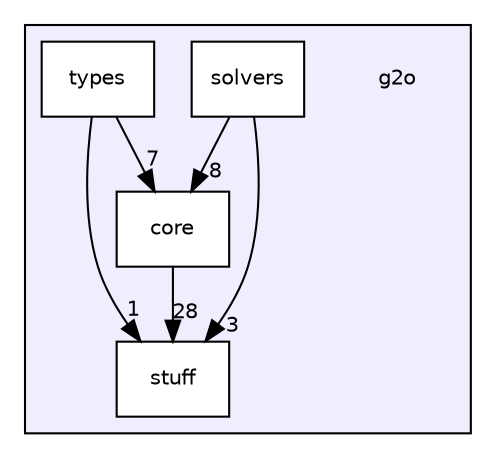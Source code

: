 digraph "/home/teeramoo/Desktop/ORB-slam-script/Using Opecv3.2/LearnVIORB-master/Thirdparty/g2o/g2o" {
  compound=true
  node [ fontsize="10", fontname="Helvetica"];
  edge [ labelfontsize="10", labelfontname="Helvetica"];
  subgraph clusterdir_500bd004daf7f26e6762afdbadeff5f2 {
    graph [ bgcolor="#eeeeff", pencolor="black", label="" URL="dir_500bd004daf7f26e6762afdbadeff5f2.html"];
    dir_500bd004daf7f26e6762afdbadeff5f2 [shape=plaintext label="g2o"];
    dir_db03534d5e719cc0f19b41405b4f8853 [shape=box label="core" color="black" fillcolor="white" style="filled" URL="dir_db03534d5e719cc0f19b41405b4f8853.html"];
    dir_7a4c0184cbdc8644cbcd488187963546 [shape=box label="solvers" color="black" fillcolor="white" style="filled" URL="dir_7a4c0184cbdc8644cbcd488187963546.html"];
    dir_0059e0a887e7b415b333150e2a5decdd [shape=box label="stuff" color="black" fillcolor="white" style="filled" URL="dir_0059e0a887e7b415b333150e2a5decdd.html"];
    dir_f9dce6d82f0f9abe6cfbe7b02bf7aba1 [shape=box label="types" color="black" fillcolor="white" style="filled" URL="dir_f9dce6d82f0f9abe6cfbe7b02bf7aba1.html"];
  }
  dir_7a4c0184cbdc8644cbcd488187963546->dir_0059e0a887e7b415b333150e2a5decdd [headlabel="3", labeldistance=1.5 headhref="dir_000007_000008.html"];
  dir_7a4c0184cbdc8644cbcd488187963546->dir_db03534d5e719cc0f19b41405b4f8853 [headlabel="8", labeldistance=1.5 headhref="dir_000007_000006.html"];
  dir_f9dce6d82f0f9abe6cfbe7b02bf7aba1->dir_0059e0a887e7b415b333150e2a5decdd [headlabel="1", labeldistance=1.5 headhref="dir_000009_000008.html"];
  dir_f9dce6d82f0f9abe6cfbe7b02bf7aba1->dir_db03534d5e719cc0f19b41405b4f8853 [headlabel="7", labeldistance=1.5 headhref="dir_000009_000006.html"];
  dir_db03534d5e719cc0f19b41405b4f8853->dir_0059e0a887e7b415b333150e2a5decdd [headlabel="28", labeldistance=1.5 headhref="dir_000006_000008.html"];
}
